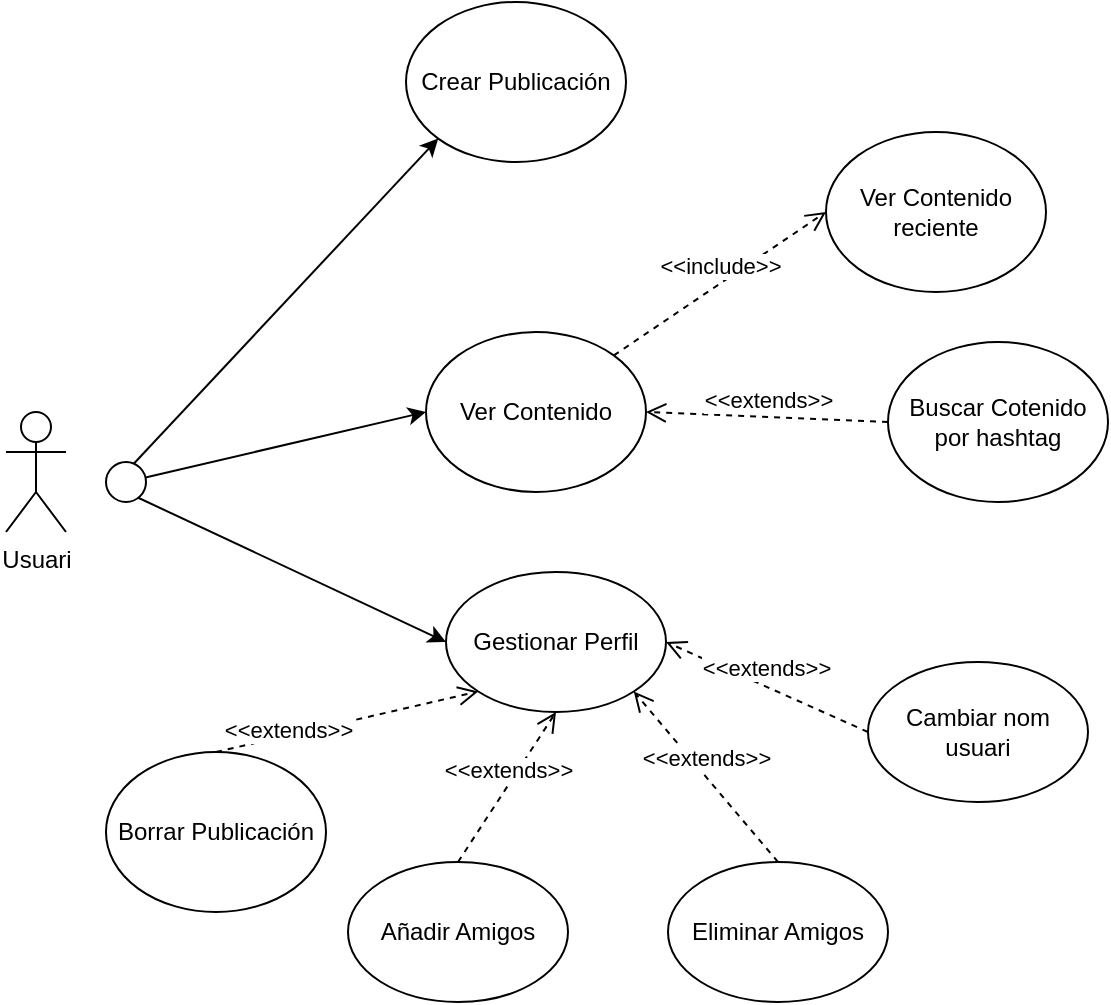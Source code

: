 <mxfile version="26.0.16">
  <diagram id="C5RBs43oDa-KdzZeNtuy" name="Page-1">
    <mxGraphModel dx="1290" dy="669" grid="1" gridSize="10" guides="1" tooltips="1" connect="1" arrows="1" fold="1" page="1" pageScale="1" pageWidth="827" pageHeight="1169" math="0" shadow="0">
      <root>
        <mxCell id="WIyWlLk6GJQsqaUBKTNV-0" />
        <mxCell id="WIyWlLk6GJQsqaUBKTNV-1" parent="WIyWlLk6GJQsqaUBKTNV-0" />
        <mxCell id="y8FSoUIwy3ZtjOL5Xxnj-0" value="Usuari" style="shape=umlActor;verticalLabelPosition=bottom;verticalAlign=top;html=1;outlineConnect=0;" parent="WIyWlLk6GJQsqaUBKTNV-1" vertex="1">
          <mxGeometry x="149" y="525" width="30" height="60" as="geometry" />
        </mxCell>
        <mxCell id="y8FSoUIwy3ZtjOL5Xxnj-1" value="" style="endArrow=classic;html=1;rounded=0;entryX=0;entryY=1;entryDx=0;entryDy=0;" parent="WIyWlLk6GJQsqaUBKTNV-1" target="y8FSoUIwy3ZtjOL5Xxnj-7" edge="1">
          <mxGeometry width="50" height="50" relative="1" as="geometry">
            <mxPoint x="209" y="555" as="sourcePoint" />
            <mxPoint x="289" y="420" as="targetPoint" />
          </mxGeometry>
        </mxCell>
        <mxCell id="y8FSoUIwy3ZtjOL5Xxnj-4" value="" style="endArrow=classic;html=1;rounded=0;entryX=0;entryY=0.5;entryDx=0;entryDy=0;" parent="WIyWlLk6GJQsqaUBKTNV-1" source="QDbhRXI9yqIW19a753yx-0" target="7RINz16O7kCzUExgoXn0-2" edge="1">
          <mxGeometry width="50" height="50" relative="1" as="geometry">
            <mxPoint x="209" y="560" as="sourcePoint" />
            <mxPoint x="353" y="560" as="targetPoint" />
          </mxGeometry>
        </mxCell>
        <mxCell id="y8FSoUIwy3ZtjOL5Xxnj-5" value="Gestionar Perfil" style="ellipse;whiteSpace=wrap;html=1;" parent="WIyWlLk6GJQsqaUBKTNV-1" vertex="1">
          <mxGeometry x="369" y="605" width="110" height="70" as="geometry" />
        </mxCell>
        <mxCell id="y8FSoUIwy3ZtjOL5Xxnj-6" value="" style="endArrow=classic;html=1;rounded=0;entryX=0;entryY=0.5;entryDx=0;entryDy=0;" parent="WIyWlLk6GJQsqaUBKTNV-1" target="y8FSoUIwy3ZtjOL5Xxnj-5" edge="1">
          <mxGeometry width="50" height="50" relative="1" as="geometry">
            <mxPoint x="209" y="565" as="sourcePoint" />
            <mxPoint x="489" y="605" as="targetPoint" />
            <Array as="points" />
          </mxGeometry>
        </mxCell>
        <mxCell id="y8FSoUIwy3ZtjOL5Xxnj-7" value="Crear Publicación" style="ellipse;whiteSpace=wrap;html=1;" parent="WIyWlLk6GJQsqaUBKTNV-1" vertex="1">
          <mxGeometry x="349" y="320" width="110" height="80" as="geometry" />
        </mxCell>
        <mxCell id="BP5pdJHNpVIhgN1eafTa-16" value="Eliminar Amigos" style="ellipse;whiteSpace=wrap;html=1;" parent="WIyWlLk6GJQsqaUBKTNV-1" vertex="1">
          <mxGeometry x="480" y="750" width="110" height="70" as="geometry" />
        </mxCell>
        <mxCell id="BP5pdJHNpVIhgN1eafTa-17" value="&amp;lt;&amp;lt;extends&amp;gt;&amp;gt;" style="html=1;verticalAlign=bottom;endArrow=open;dashed=1;endSize=8;curved=0;rounded=0;entryX=1;entryY=1;entryDx=0;entryDy=0;exitX=0.5;exitY=0;exitDx=0;exitDy=0;" parent="WIyWlLk6GJQsqaUBKTNV-1" source="BP5pdJHNpVIhgN1eafTa-16" target="y8FSoUIwy3ZtjOL5Xxnj-5" edge="1">
          <mxGeometry relative="1" as="geometry">
            <mxPoint x="189" y="985" as="sourcePoint" />
            <mxPoint x="304" y="805" as="targetPoint" />
            <Array as="points" />
          </mxGeometry>
        </mxCell>
        <mxCell id="QDbhRXI9yqIW19a753yx-1" value="" style="endArrow=classic;html=1;rounded=0;entryX=0;entryY=0.5;entryDx=0;entryDy=0;" parent="WIyWlLk6GJQsqaUBKTNV-1" target="QDbhRXI9yqIW19a753yx-0" edge="1">
          <mxGeometry width="50" height="50" relative="1" as="geometry">
            <mxPoint x="209" y="560" as="sourcePoint" />
            <mxPoint x="353" y="560" as="targetPoint" />
          </mxGeometry>
        </mxCell>
        <mxCell id="QDbhRXI9yqIW19a753yx-0" value="" style="ellipse;whiteSpace=wrap;html=1;aspect=fixed;" parent="WIyWlLk6GJQsqaUBKTNV-1" vertex="1">
          <mxGeometry x="199" y="550" width="20" height="20" as="geometry" />
        </mxCell>
        <mxCell id="7RINz16O7kCzUExgoXn0-1" value="Borrar Publicación" style="ellipse;whiteSpace=wrap;html=1;" parent="WIyWlLk6GJQsqaUBKTNV-1" vertex="1">
          <mxGeometry x="199" y="695" width="110" height="80" as="geometry" />
        </mxCell>
        <mxCell id="7RINz16O7kCzUExgoXn0-2" value="Ver Contenido" style="ellipse;whiteSpace=wrap;html=1;" parent="WIyWlLk6GJQsqaUBKTNV-1" vertex="1">
          <mxGeometry x="359" y="485" width="110" height="80" as="geometry" />
        </mxCell>
        <mxCell id="7RINz16O7kCzUExgoXn0-4" value="Añadir Amigos" style="ellipse;whiteSpace=wrap;html=1;" parent="WIyWlLk6GJQsqaUBKTNV-1" vertex="1">
          <mxGeometry x="320" y="750" width="110" height="70" as="geometry" />
        </mxCell>
        <mxCell id="7RINz16O7kCzUExgoXn0-5" value="&amp;lt;&amp;lt;extends&amp;gt;&amp;gt;" style="html=1;verticalAlign=bottom;endArrow=open;dashed=1;endSize=8;curved=0;rounded=0;entryX=0.5;entryY=1;entryDx=0;entryDy=0;exitX=0.5;exitY=0;exitDx=0;exitDy=0;" parent="WIyWlLk6GJQsqaUBKTNV-1" source="7RINz16O7kCzUExgoXn0-4" target="y8FSoUIwy3ZtjOL5Xxnj-5" edge="1">
          <mxGeometry x="-0.01" y="-1" relative="1" as="geometry">
            <mxPoint x="548" y="697" as="sourcePoint" />
            <mxPoint x="449" y="695" as="targetPoint" />
            <Array as="points" />
            <mxPoint as="offset" />
          </mxGeometry>
        </mxCell>
        <mxCell id="7RINz16O7kCzUExgoXn0-6" value="Buscar Cotenido por hashtag" style="ellipse;whiteSpace=wrap;html=1;" parent="WIyWlLk6GJQsqaUBKTNV-1" vertex="1">
          <mxGeometry x="590" y="490" width="110" height="80" as="geometry" />
        </mxCell>
        <mxCell id="7RINz16O7kCzUExgoXn0-7" value="&amp;lt;&amp;lt;extends&amp;gt;&amp;gt;" style="html=1;verticalAlign=bottom;endArrow=open;dashed=1;endSize=8;curved=0;rounded=0;entryX=1;entryY=0.5;entryDx=0;entryDy=0;exitX=0;exitY=0.5;exitDx=0;exitDy=0;" parent="WIyWlLk6GJQsqaUBKTNV-1" source="7RINz16O7kCzUExgoXn0-6" target="7RINz16O7kCzUExgoXn0-2" edge="1">
          <mxGeometry relative="1" as="geometry">
            <mxPoint x="589" y="660" as="sourcePoint" />
            <mxPoint x="490" y="658" as="targetPoint" />
            <Array as="points" />
          </mxGeometry>
        </mxCell>
        <mxCell id="7RINz16O7kCzUExgoXn0-8" value="Ver Contenido reciente" style="ellipse;whiteSpace=wrap;html=1;" parent="WIyWlLk6GJQsqaUBKTNV-1" vertex="1">
          <mxGeometry x="559" y="385" width="110" height="80" as="geometry" />
        </mxCell>
        <mxCell id="7RINz16O7kCzUExgoXn0-9" value="&amp;lt;&amp;lt;include&amp;gt;&amp;gt;" style="html=1;verticalAlign=bottom;endArrow=open;dashed=1;endSize=8;curved=0;rounded=0;entryX=0;entryY=0.5;entryDx=0;entryDy=0;exitX=1;exitY=0;exitDx=0;exitDy=0;" parent="WIyWlLk6GJQsqaUBKTNV-1" source="7RINz16O7kCzUExgoXn0-2" target="7RINz16O7kCzUExgoXn0-8" edge="1">
          <mxGeometry relative="1" as="geometry">
            <mxPoint x="649" y="565" as="sourcePoint" />
            <mxPoint x="479" y="535" as="targetPoint" />
            <Array as="points" />
          </mxGeometry>
        </mxCell>
        <mxCell id="7RINz16O7kCzUExgoXn0-10" value="&amp;lt;&amp;lt;extends&amp;gt;&amp;gt;" style="html=1;verticalAlign=bottom;endArrow=open;dashed=1;endSize=8;curved=0;rounded=0;entryX=0;entryY=1;entryDx=0;entryDy=0;exitX=0.5;exitY=0;exitDx=0;exitDy=0;" parent="WIyWlLk6GJQsqaUBKTNV-1" source="7RINz16O7kCzUExgoXn0-1" target="y8FSoUIwy3ZtjOL5Xxnj-5" edge="1">
          <mxGeometry x="-0.476" y="-6" relative="1" as="geometry">
            <mxPoint x="539" y="760" as="sourcePoint" />
            <mxPoint x="434" y="685" as="targetPoint" />
            <Array as="points" />
            <mxPoint as="offset" />
          </mxGeometry>
        </mxCell>
        <mxCell id="B0wwqsWbUwboob3fZNsG-1" value="Cambiar nom usuari" style="ellipse;whiteSpace=wrap;html=1;" parent="WIyWlLk6GJQsqaUBKTNV-1" vertex="1">
          <mxGeometry x="580" y="650" width="110" height="70" as="geometry" />
        </mxCell>
        <mxCell id="B0wwqsWbUwboob3fZNsG-2" value="&amp;lt;&amp;lt;extends&amp;gt;&amp;gt;" style="html=1;verticalAlign=bottom;endArrow=open;dashed=1;endSize=8;curved=0;rounded=0;entryX=1;entryY=0.5;entryDx=0;entryDy=0;exitX=0;exitY=0.5;exitDx=0;exitDy=0;" parent="WIyWlLk6GJQsqaUBKTNV-1" source="B0wwqsWbUwboob3fZNsG-1" target="y8FSoUIwy3ZtjOL5Xxnj-5" edge="1">
          <mxGeometry relative="1" as="geometry">
            <mxPoint x="690" y="730" as="sourcePoint" />
            <mxPoint x="490" y="658" as="targetPoint" />
            <Array as="points" />
          </mxGeometry>
        </mxCell>
      </root>
    </mxGraphModel>
  </diagram>
</mxfile>
